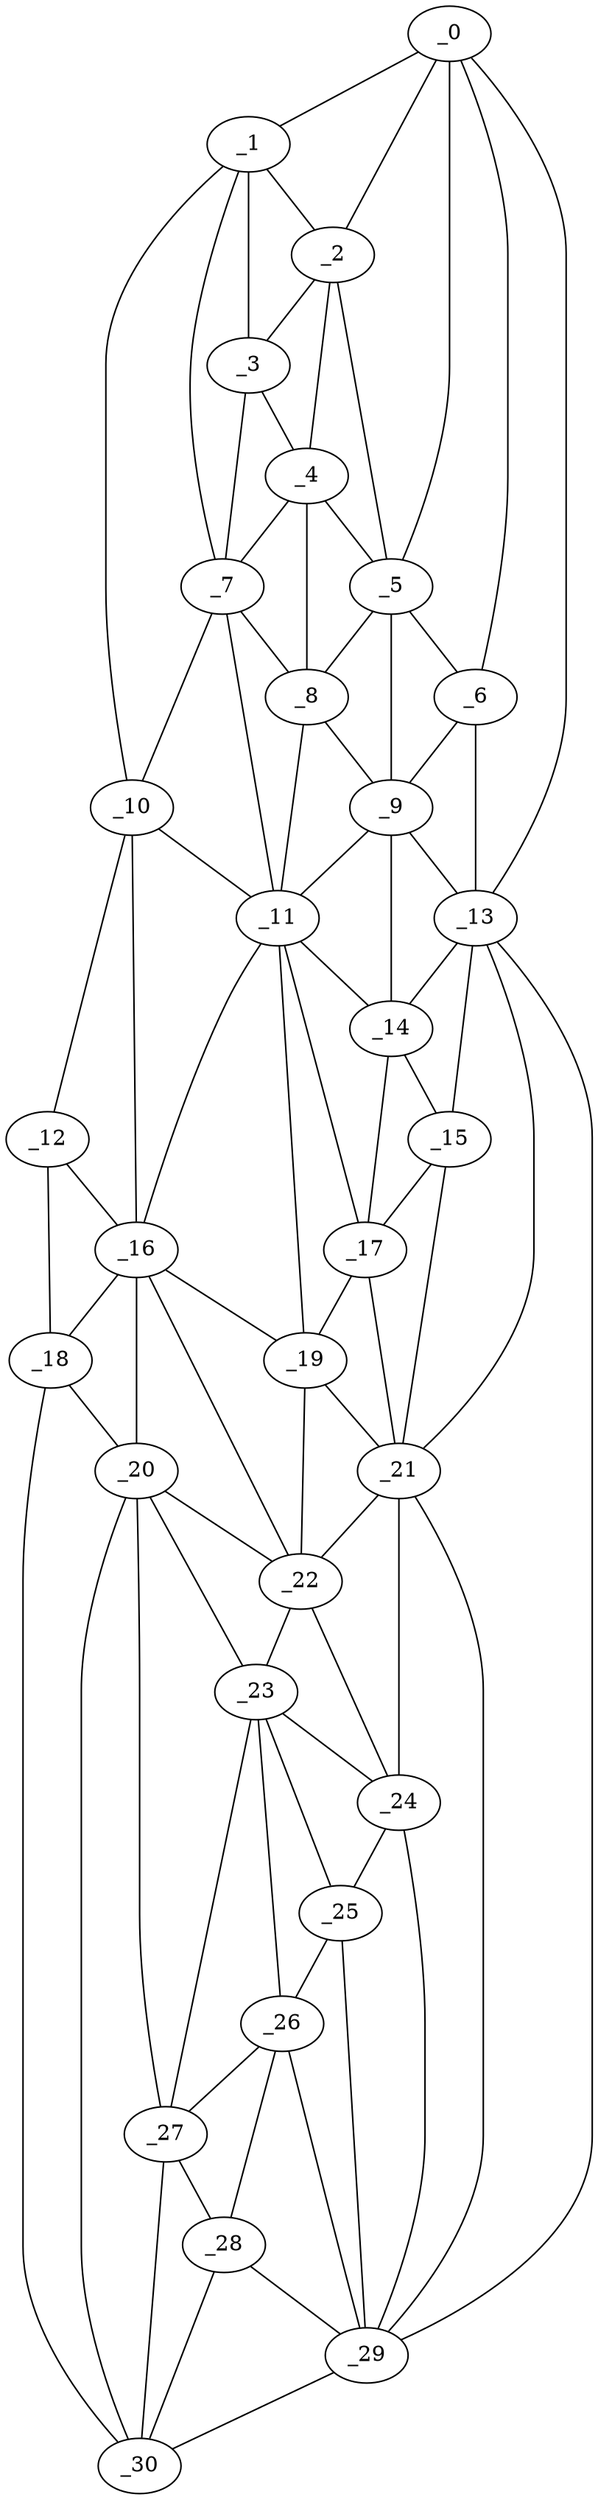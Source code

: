 graph "obj96__125.gxl" {
	_0	 [x=4,
		y=83];
	_1	 [x=5,
		y=57];
	_0 -- _1	 [valence=1];
	_2	 [x=18,
		y=65];
	_0 -- _2	 [valence=1];
	_5	 [x=32,
		y=75];
	_0 -- _5	 [valence=2];
	_6	 [x=40,
		y=91];
	_0 -- _6	 [valence=1];
	_13	 [x=64,
		y=98];
	_0 -- _13	 [valence=1];
	_1 -- _2	 [valence=2];
	_3	 [x=19,
		y=55];
	_1 -- _3	 [valence=2];
	_7	 [x=41,
		y=41];
	_1 -- _7	 [valence=2];
	_10	 [x=52,
		y=36];
	_1 -- _10	 [valence=1];
	_2 -- _3	 [valence=1];
	_4	 [x=30,
		y=61];
	_2 -- _4	 [valence=1];
	_2 -- _5	 [valence=2];
	_3 -- _4	 [valence=2];
	_3 -- _7	 [valence=1];
	_4 -- _5	 [valence=2];
	_4 -- _7	 [valence=2];
	_8	 [x=41,
		y=64];
	_4 -- _8	 [valence=2];
	_5 -- _6	 [valence=1];
	_5 -- _8	 [valence=1];
	_9	 [x=48,
		y=76];
	_5 -- _9	 [valence=2];
	_6 -- _9	 [valence=2];
	_6 -- _13	 [valence=2];
	_7 -- _8	 [valence=2];
	_7 -- _10	 [valence=1];
	_11	 [x=61,
		y=66];
	_7 -- _11	 [valence=2];
	_8 -- _9	 [valence=2];
	_8 -- _11	 [valence=2];
	_9 -- _11	 [valence=2];
	_9 -- _13	 [valence=1];
	_14	 [x=65,
		y=75];
	_9 -- _14	 [valence=1];
	_10 -- _11	 [valence=2];
	_12	 [x=64,
		y=33];
	_10 -- _12	 [valence=1];
	_16	 [x=72,
		y=43];
	_10 -- _16	 [valence=2];
	_11 -- _14	 [valence=2];
	_11 -- _16	 [valence=1];
	_17	 [x=72,
		y=75];
	_11 -- _17	 [valence=1];
	_19	 [x=81,
		y=70];
	_11 -- _19	 [valence=2];
	_12 -- _16	 [valence=2];
	_18	 [x=73,
		y=32];
	_12 -- _18	 [valence=1];
	_13 -- _14	 [valence=1];
	_15	 [x=71,
		y=92];
	_13 -- _15	 [valence=2];
	_21	 [x=85,
		y=87];
	_13 -- _21	 [valence=1];
	_29	 [x=124,
		y=67];
	_13 -- _29	 [valence=1];
	_14 -- _15	 [valence=1];
	_14 -- _17	 [valence=2];
	_15 -- _17	 [valence=2];
	_15 -- _21	 [valence=1];
	_16 -- _18	 [valence=1];
	_16 -- _19	 [valence=1];
	_20	 [x=83,
		y=35];
	_16 -- _20	 [valence=2];
	_22	 [x=86,
		y=66];
	_16 -- _22	 [valence=2];
	_17 -- _19	 [valence=2];
	_17 -- _21	 [valence=2];
	_18 -- _20	 [valence=2];
	_30	 [x=126,
		y=42];
	_18 -- _30	 [valence=1];
	_19 -- _21	 [valence=2];
	_19 -- _22	 [valence=2];
	_20 -- _22	 [valence=1];
	_23	 [x=101,
		y=46];
	_20 -- _23	 [valence=2];
	_27	 [x=112,
		y=42];
	_20 -- _27	 [valence=2];
	_20 -- _30	 [valence=1];
	_21 -- _22	 [valence=1];
	_24	 [x=102,
		y=64];
	_21 -- _24	 [valence=2];
	_21 -- _29	 [valence=2];
	_22 -- _23	 [valence=2];
	_22 -- _24	 [valence=2];
	_23 -- _24	 [valence=1];
	_25	 [x=106,
		y=61];
	_23 -- _25	 [valence=2];
	_26	 [x=110,
		y=51];
	_23 -- _26	 [valence=2];
	_23 -- _27	 [valence=1];
	_24 -- _25	 [valence=1];
	_24 -- _29	 [valence=1];
	_25 -- _26	 [valence=1];
	_25 -- _29	 [valence=2];
	_26 -- _27	 [valence=2];
	_28	 [x=123,
		y=47];
	_26 -- _28	 [valence=2];
	_26 -- _29	 [valence=2];
	_27 -- _28	 [valence=1];
	_27 -- _30	 [valence=1];
	_28 -- _29	 [valence=1];
	_28 -- _30	 [valence=2];
	_29 -- _30	 [valence=1];
}
